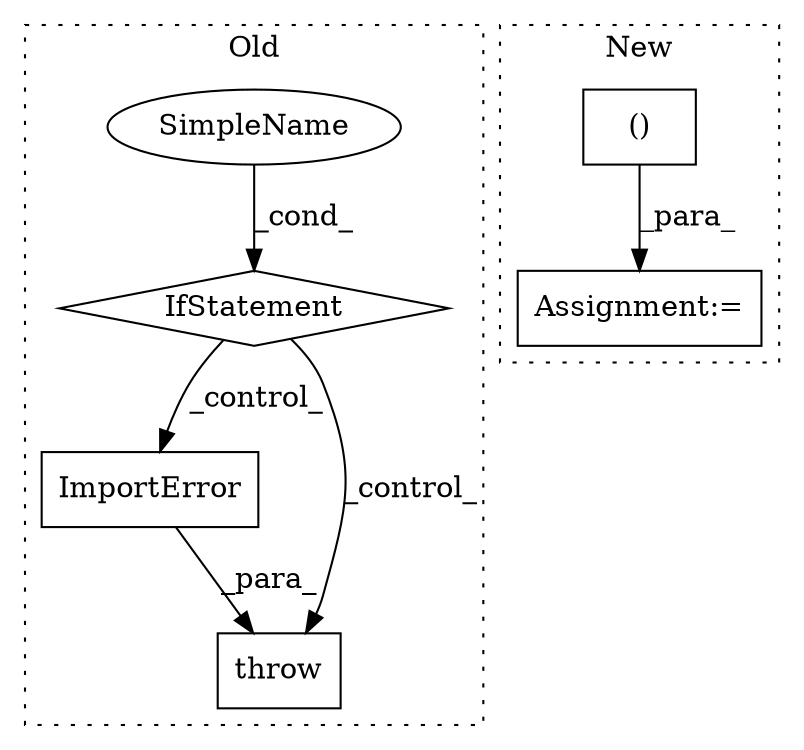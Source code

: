 digraph G {
subgraph cluster0 {
1 [label="ImportError" a="32" s="1346,1492" l="12,1" shape="box"];
3 [label="throw" a="53" s="1340" l="6" shape="box"];
5 [label="IfStatement" a="25" s="501,564" l="4,2" shape="diamond"];
6 [label="SimpleName" a="42" s="" l="" shape="ellipse"];
label = "Old";
style="dotted";
}
subgraph cluster1 {
2 [label="()" a="106" s="1274" l="27" shape="box"];
4 [label="Assignment:=" a="7" s="1250" l="1" shape="box"];
label = "New";
style="dotted";
}
1 -> 3 [label="_para_"];
2 -> 4 [label="_para_"];
5 -> 1 [label="_control_"];
5 -> 3 [label="_control_"];
6 -> 5 [label="_cond_"];
}